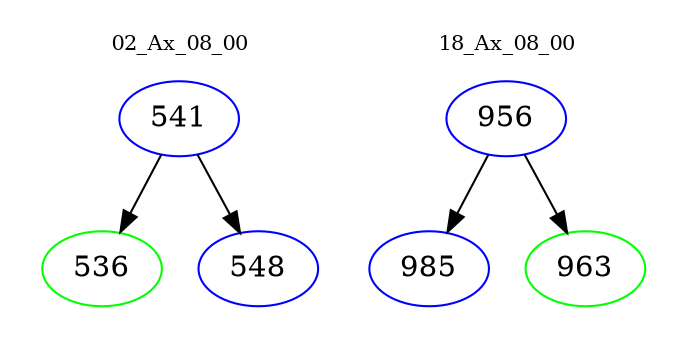digraph{
subgraph cluster_0 {
color = white
label = "02_Ax_08_00";
fontsize=10;
T0_541 [label="541", color="blue"]
T0_541 -> T0_536 [color="black"]
T0_536 [label="536", color="green"]
T0_541 -> T0_548 [color="black"]
T0_548 [label="548", color="blue"]
}
subgraph cluster_1 {
color = white
label = "18_Ax_08_00";
fontsize=10;
T1_956 [label="956", color="blue"]
T1_956 -> T1_985 [color="black"]
T1_985 [label="985", color="blue"]
T1_956 -> T1_963 [color="black"]
T1_963 [label="963", color="green"]
}
}
